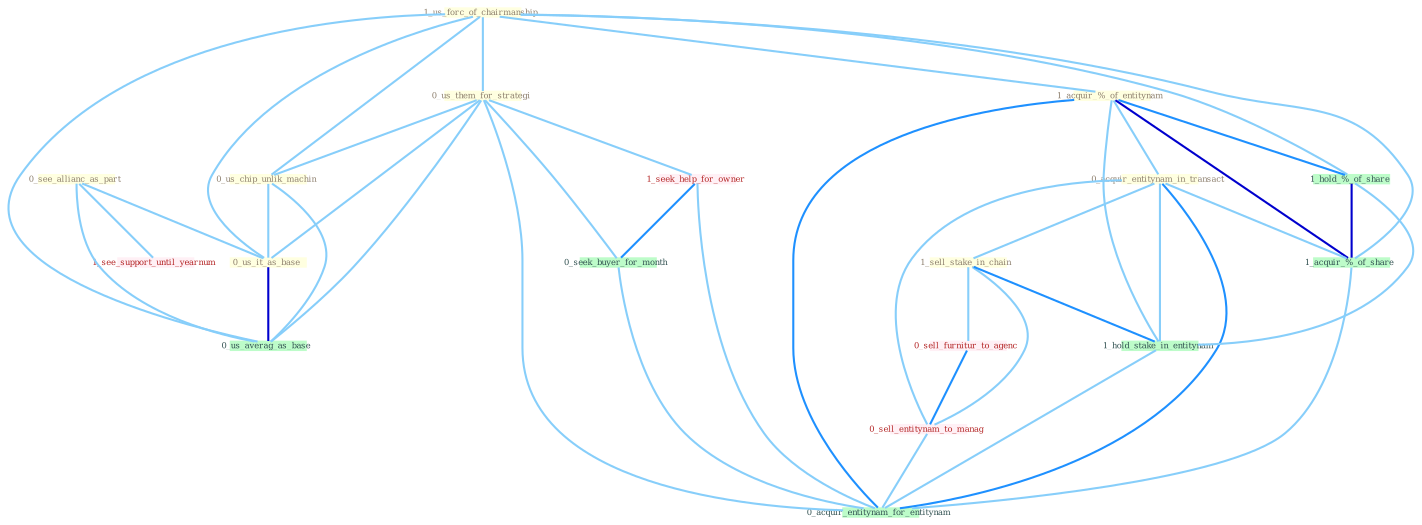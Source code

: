 Graph G{ 
    node
    [shape=polygon,style=filled,width=.5,height=.06,color="#BDFCC9",fixedsize=true,fontsize=4,
    fontcolor="#2f4f4f"];
    {node
    [color="#ffffe0", fontcolor="#8b7d6b"] "1_us_forc_of_chairmanship " "0_us_them_for_strategi " "0_us_chip_unlik_machin " "1_acquir_%_of_entitynam " "0_acquir_entitynam_in_transact " "1_sell_stake_in_chain " "0_see_allianc_as_part " "0_us_it_as_base "}
{node [color="#fff0f5", fontcolor="#b22222"] "1_seek_help_for_owner " "1_see_support_until_yearnum " "0_sell_furnitur_to_agenc " "0_sell_entitynam_to_manag "}
edge [color="#B0E2FF"];

	"1_us_forc_of_chairmanship " -- "0_us_them_for_strategi " [w="1", color="#87cefa" ];
	"1_us_forc_of_chairmanship " -- "0_us_chip_unlik_machin " [w="1", color="#87cefa" ];
	"1_us_forc_of_chairmanship " -- "1_acquir_%_of_entitynam " [w="1", color="#87cefa" ];
	"1_us_forc_of_chairmanship " -- "0_us_it_as_base " [w="1", color="#87cefa" ];
	"1_us_forc_of_chairmanship " -- "1_hold_%_of_share " [w="1", color="#87cefa" ];
	"1_us_forc_of_chairmanship " -- "1_acquir_%_of_share " [w="1", color="#87cefa" ];
	"1_us_forc_of_chairmanship " -- "0_us_averag_as_base " [w="1", color="#87cefa" ];
	"0_us_them_for_strategi " -- "0_us_chip_unlik_machin " [w="1", color="#87cefa" ];
	"0_us_them_for_strategi " -- "0_us_it_as_base " [w="1", color="#87cefa" ];
	"0_us_them_for_strategi " -- "1_seek_help_for_owner " [w="1", color="#87cefa" ];
	"0_us_them_for_strategi " -- "0_seek_buyer_for_month " [w="1", color="#87cefa" ];
	"0_us_them_for_strategi " -- "0_us_averag_as_base " [w="1", color="#87cefa" ];
	"0_us_them_for_strategi " -- "0_acquir_entitynam_for_entitynam " [w="1", color="#87cefa" ];
	"0_us_chip_unlik_machin " -- "0_us_it_as_base " [w="1", color="#87cefa" ];
	"0_us_chip_unlik_machin " -- "0_us_averag_as_base " [w="1", color="#87cefa" ];
	"1_acquir_%_of_entitynam " -- "0_acquir_entitynam_in_transact " [w="1", color="#87cefa" ];
	"1_acquir_%_of_entitynam " -- "1_hold_%_of_share " [w="2", color="#1e90ff" , len=0.8];
	"1_acquir_%_of_entitynam " -- "1_hold_stake_in_entitynam " [w="1", color="#87cefa" ];
	"1_acquir_%_of_entitynam " -- "1_acquir_%_of_share " [w="3", color="#0000cd" , len=0.6];
	"1_acquir_%_of_entitynam " -- "0_acquir_entitynam_for_entitynam " [w="2", color="#1e90ff" , len=0.8];
	"0_acquir_entitynam_in_transact " -- "1_sell_stake_in_chain " [w="1", color="#87cefa" ];
	"0_acquir_entitynam_in_transact " -- "1_hold_stake_in_entitynam " [w="1", color="#87cefa" ];
	"0_acquir_entitynam_in_transact " -- "1_acquir_%_of_share " [w="1", color="#87cefa" ];
	"0_acquir_entitynam_in_transact " -- "0_sell_entitynam_to_manag " [w="1", color="#87cefa" ];
	"0_acquir_entitynam_in_transact " -- "0_acquir_entitynam_for_entitynam " [w="2", color="#1e90ff" , len=0.8];
	"1_sell_stake_in_chain " -- "1_hold_stake_in_entitynam " [w="2", color="#1e90ff" , len=0.8];
	"1_sell_stake_in_chain " -- "0_sell_furnitur_to_agenc " [w="1", color="#87cefa" ];
	"1_sell_stake_in_chain " -- "0_sell_entitynam_to_manag " [w="1", color="#87cefa" ];
	"0_see_allianc_as_part " -- "0_us_it_as_base " [w="1", color="#87cefa" ];
	"0_see_allianc_as_part " -- "1_see_support_until_yearnum " [w="1", color="#87cefa" ];
	"0_see_allianc_as_part " -- "0_us_averag_as_base " [w="1", color="#87cefa" ];
	"0_us_it_as_base " -- "0_us_averag_as_base " [w="3", color="#0000cd" , len=0.6];
	"1_hold_%_of_share " -- "1_hold_stake_in_entitynam " [w="1", color="#87cefa" ];
	"1_hold_%_of_share " -- "1_acquir_%_of_share " [w="3", color="#0000cd" , len=0.6];
	"1_hold_stake_in_entitynam " -- "0_acquir_entitynam_for_entitynam " [w="1", color="#87cefa" ];
	"1_seek_help_for_owner " -- "0_seek_buyer_for_month " [w="2", color="#1e90ff" , len=0.8];
	"1_seek_help_for_owner " -- "0_acquir_entitynam_for_entitynam " [w="1", color="#87cefa" ];
	"0_seek_buyer_for_month " -- "0_acquir_entitynam_for_entitynam " [w="1", color="#87cefa" ];
	"1_acquir_%_of_share " -- "0_acquir_entitynam_for_entitynam " [w="1", color="#87cefa" ];
	"0_sell_furnitur_to_agenc " -- "0_sell_entitynam_to_manag " [w="2", color="#1e90ff" , len=0.8];
	"0_sell_entitynam_to_manag " -- "0_acquir_entitynam_for_entitynam " [w="1", color="#87cefa" ];
}